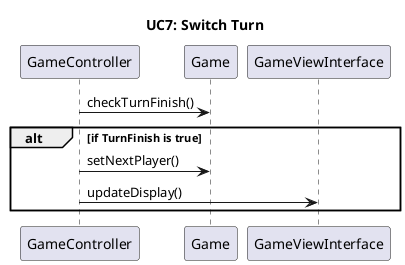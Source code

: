 @startuml
title UC7: Switch Turn


participant GameController
participant Game
participant GameViewInterface as View


GameController -> Game : checkTurnFinish()

alt if TurnFinish is true
	GameController -> Game : setNextPlayer()
	GameController -> View : updateDisplay()
end



@enduml
